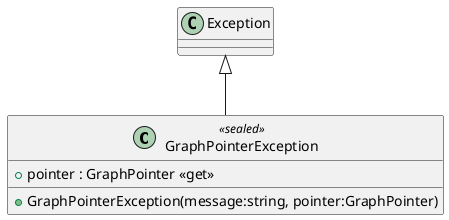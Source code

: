 @startuml
class GraphPointerException <<sealed>> {
    + pointer : GraphPointer <<get>>
    + GraphPointerException(message:string, pointer:GraphPointer)
}
Exception <|-- GraphPointerException
@enduml
